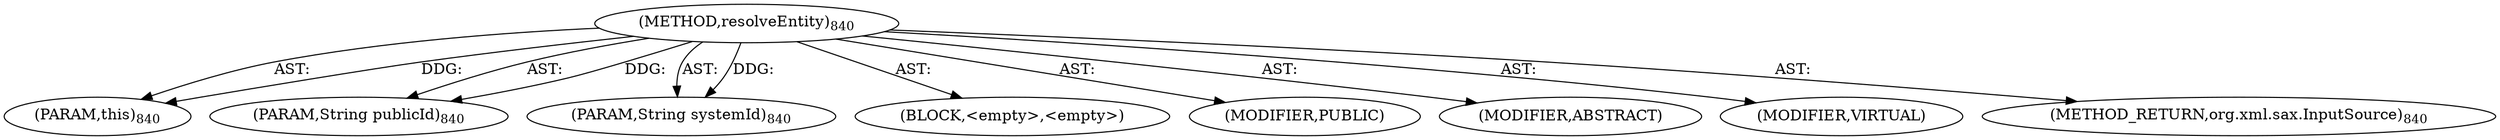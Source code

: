 digraph "resolveEntity" {  
"111669149720" [label = <(METHOD,resolveEntity)<SUB>840</SUB>> ]
"115964117043" [label = <(PARAM,this)<SUB>840</SUB>> ]
"115964117044" [label = <(PARAM,String publicId)<SUB>840</SUB>> ]
"115964117045" [label = <(PARAM,String systemId)<SUB>840</SUB>> ]
"25769803875" [label = <(BLOCK,&lt;empty&gt;,&lt;empty&gt;)> ]
"133143986234" [label = <(MODIFIER,PUBLIC)> ]
"133143986235" [label = <(MODIFIER,ABSTRACT)> ]
"133143986236" [label = <(MODIFIER,VIRTUAL)> ]
"128849018904" [label = <(METHOD_RETURN,org.xml.sax.InputSource)<SUB>840</SUB>> ]
  "111669149720" -> "115964117043"  [ label = "AST: "] 
  "111669149720" -> "115964117044"  [ label = "AST: "] 
  "111669149720" -> "115964117045"  [ label = "AST: "] 
  "111669149720" -> "25769803875"  [ label = "AST: "] 
  "111669149720" -> "133143986234"  [ label = "AST: "] 
  "111669149720" -> "133143986235"  [ label = "AST: "] 
  "111669149720" -> "133143986236"  [ label = "AST: "] 
  "111669149720" -> "128849018904"  [ label = "AST: "] 
  "111669149720" -> "115964117043"  [ label = "DDG: "] 
  "111669149720" -> "115964117044"  [ label = "DDG: "] 
  "111669149720" -> "115964117045"  [ label = "DDG: "] 
}
